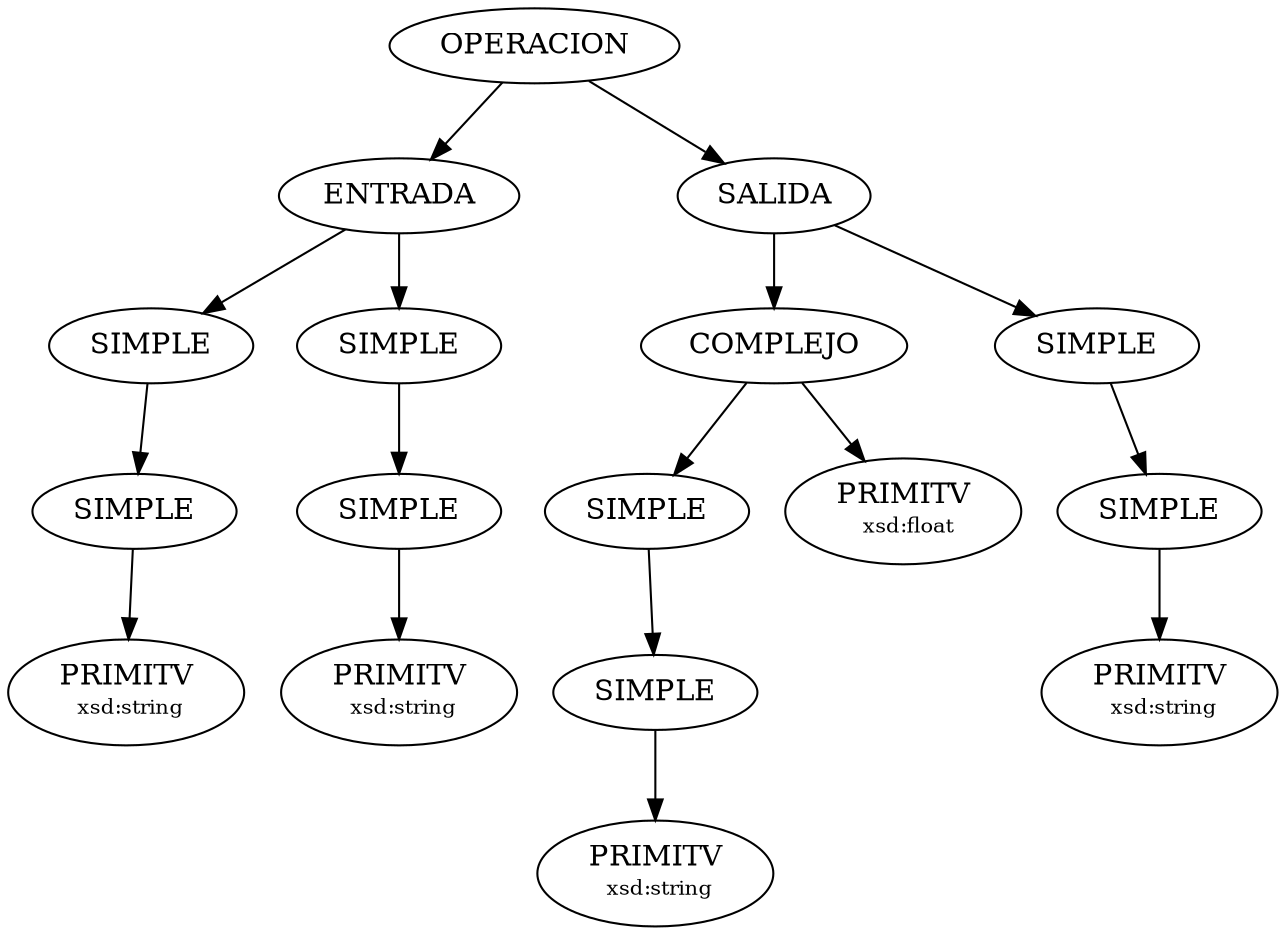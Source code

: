 digraph G
{
N0R0n0 [label="OPERACION"];
N1R0n0 [label="ENTRADA"];
N2R1n0 [label="SIMPLE"];
N3R2n0 [label="SIMPLE"];
N4R2n0 [label=<PRIMITV<BR/> <FONT POINT-SIZE="10">xsd:string</FONT>>];
N2R1n1 [label="SIMPLE"];
N3R3n0 [label="SIMPLE"];
N4R3n0 [label=<PRIMITV<BR/> <FONT POINT-SIZE="10">xsd:string</FONT>>];
N1R0n1 [label="SALIDA"];
N2R0n0 [label="COMPLEJO"];
N3R0n0 [label="SIMPLE"];
N4R0n0 [label="SIMPLE"];
N5R0n0 [label=<PRIMITV<BR/> <FONT POINT-SIZE="10">xsd:string</FONT>>];
N3R0n1 [label=<PRIMITV<BR/> <FONT POINT-SIZE="10">xsd:float</FONT>>];
N2R0n1 [label="SIMPLE"];
N3R1n0 [label="SIMPLE"];
N4R1n0 [label=<PRIMITV<BR/> <FONT POINT-SIZE="10">xsd:string</FONT>>];

N0R0n0 -> N1R0n0;
N1R0n0 -> N2R1n0;
N2R1n0 -> N3R2n0;
N3R2n0 -> N4R2n0;
N1R0n0 -> N2R1n1;
N2R1n1 -> N3R3n0;
N3R3n0 -> N4R3n0;
N0R0n0 -> N1R0n1;
N1R0n1 -> N2R0n0;
N2R0n0 -> N3R0n0;
N3R0n0 -> N4R0n0;
N4R0n0 -> N5R0n0;
N2R0n0 -> N3R0n1;
N1R0n1 -> N2R0n1;
N2R0n1 -> N3R1n0;
N3R1n0 -> N4R1n0;

}
